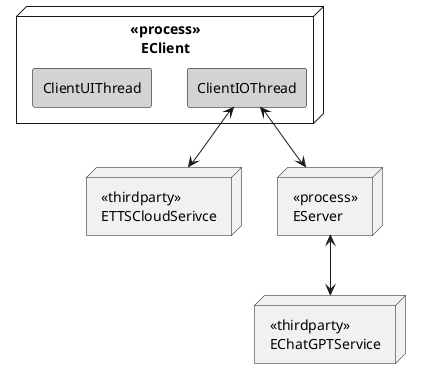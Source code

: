 @startuml lv2_execution

skinparam rectangle {
    BorderColor black
    BackgroundColor lightgrey
}

node "<<process>>\nEClient" {
    rectangle "ClientIOThread" as cio
    rectangle "ClientUIThread"
}

node "<<process>>\nEServer" as sproc

node "<<thirdparty>>\nETTSCloudSerivce" as tts {
    
}

node "<<thirdparty>>\nEChatGPTService" as gpt

cio <--> sproc
cio <--> tts
sproc <--> gpt

@enduml